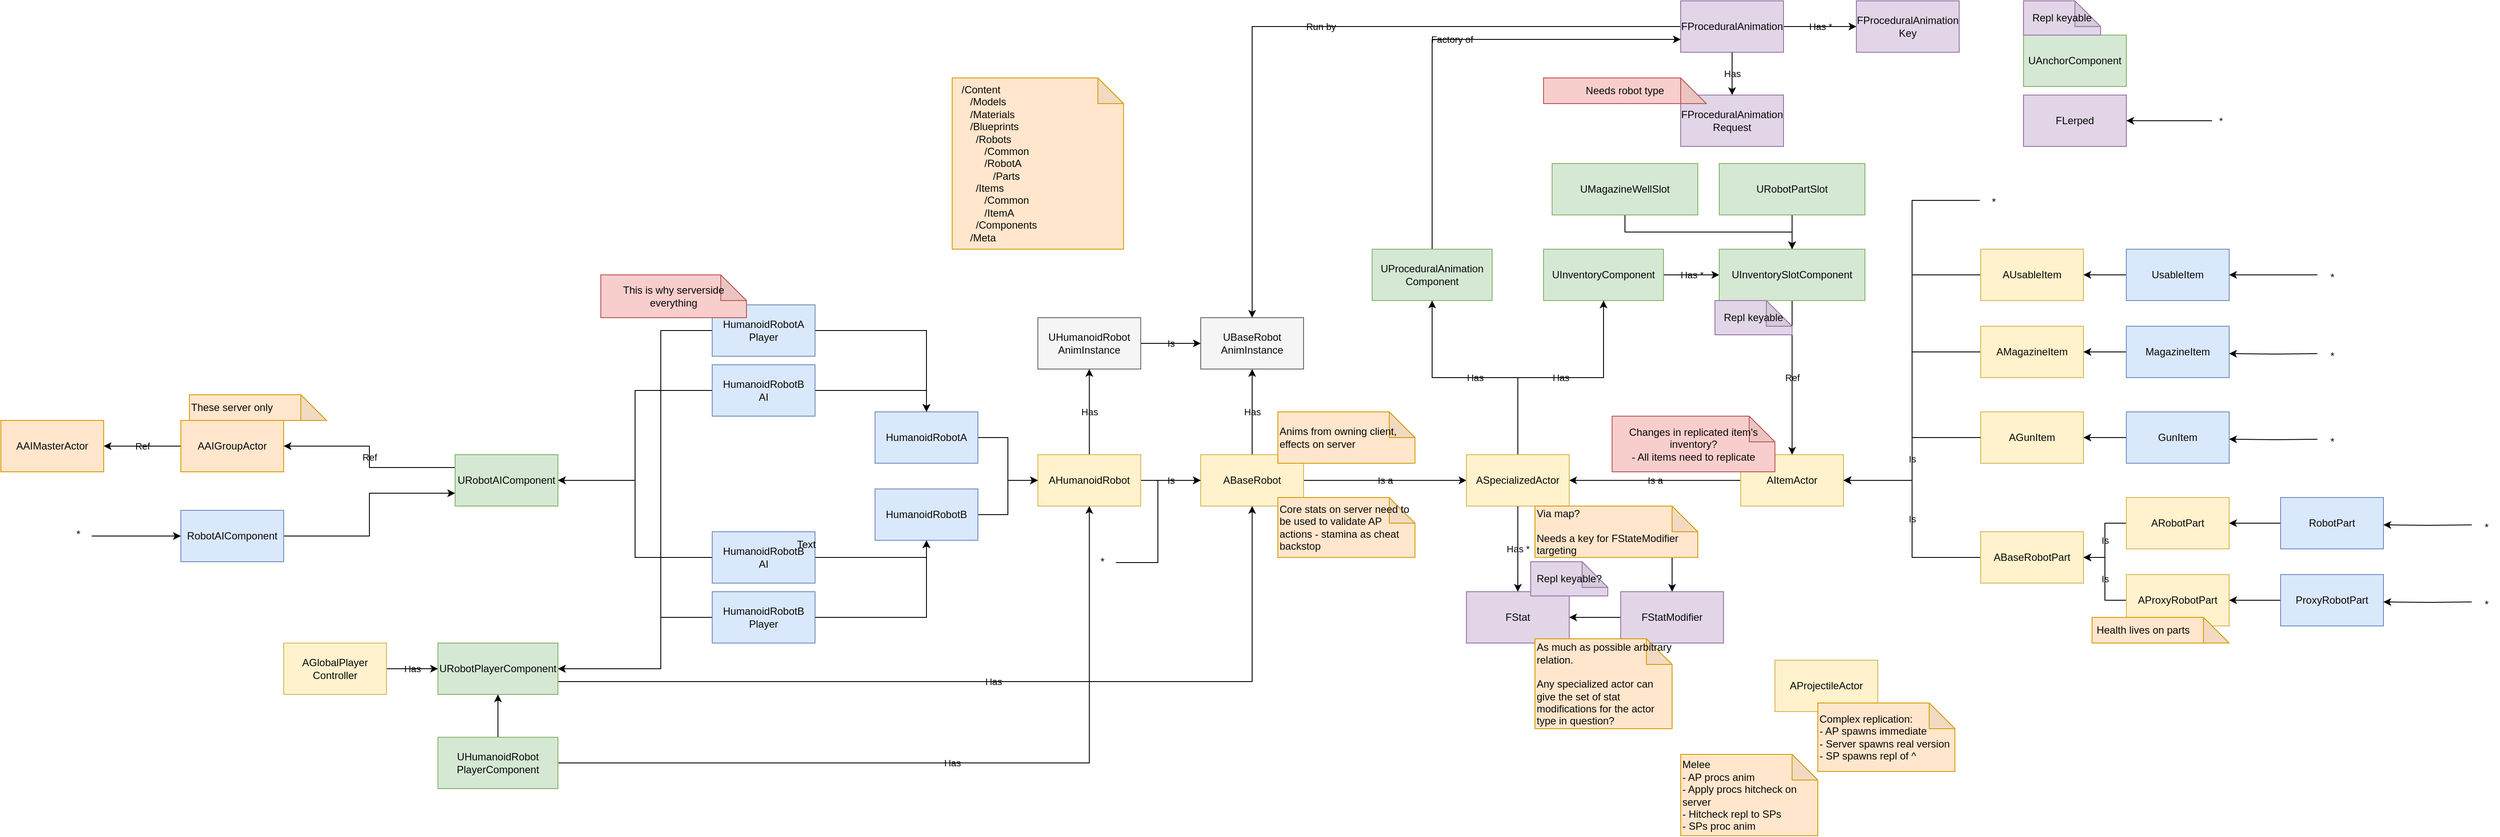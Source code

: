 <mxfile version="22.0.3" type="device">
  <diagram name="Page-1" id="JwzTPjatcyHrmAoiyOdx">
    <mxGraphModel dx="4747" dy="1883" grid="1" gridSize="10" guides="1" tooltips="1" connect="1" arrows="1" fold="1" page="1" pageScale="1" pageWidth="850" pageHeight="1100" math="0" shadow="0">
      <root>
        <mxCell id="0" />
        <mxCell id="1" parent="0" />
        <mxCell id="GCB3gknYHZBL_iumqEGb-74" value="Is a" style="edgeStyle=orthogonalEdgeStyle;rounded=0;orthogonalLoop=1;jettySize=auto;html=1;exitX=0;exitY=0.5;exitDx=0;exitDy=0;fontColor=#080808;labelBackgroundColor=none;" parent="1" source="GCB3gknYHZBL_iumqEGb-2" target="GCB3gknYHZBL_iumqEGb-56" edge="1">
          <mxGeometry relative="1" as="geometry" />
        </mxCell>
        <mxCell id="GCB3gknYHZBL_iumqEGb-2" value="AItemActor" style="rounded=0;whiteSpace=wrap;html=1;fillColor=#fff2cc;strokeColor=#d6b656;fontColor=#080808;labelBackgroundColor=none;" parent="1" vertex="1">
          <mxGeometry x="290" y="160" width="120" height="60" as="geometry" />
        </mxCell>
        <mxCell id="GCB3gknYHZBL_iumqEGb-14" value="Is" style="edgeStyle=orthogonalEdgeStyle;rounded=0;orthogonalLoop=1;jettySize=auto;html=1;exitX=0;exitY=0.5;exitDx=0;exitDy=0;entryX=1;entryY=0.5;entryDx=0;entryDy=0;fontColor=#080808;labelBackgroundColor=none;" parent="1" source="GCB3gknYHZBL_iumqEGb-3" target="GCB3gknYHZBL_iumqEGb-2" edge="1">
          <mxGeometry relative="1" as="geometry" />
        </mxCell>
        <mxCell id="GCB3gknYHZBL_iumqEGb-3" value="ABaseRobotPart" style="rounded=0;whiteSpace=wrap;html=1;fillColor=#fff2cc;strokeColor=#d6b656;fontColor=#080808;labelBackgroundColor=none;" parent="1" vertex="1">
          <mxGeometry x="570" y="250" width="120" height="60" as="geometry" />
        </mxCell>
        <mxCell id="GCB3gknYHZBL_iumqEGb-15" value="Is" style="edgeStyle=orthogonalEdgeStyle;rounded=0;orthogonalLoop=1;jettySize=auto;html=1;exitX=0;exitY=0.5;exitDx=0;exitDy=0;entryX=1;entryY=0.5;entryDx=0;entryDy=0;fontColor=#080808;labelBackgroundColor=none;" parent="1" source="GCB3gknYHZBL_iumqEGb-5" target="GCB3gknYHZBL_iumqEGb-3" edge="1">
          <mxGeometry relative="1" as="geometry" />
        </mxCell>
        <mxCell id="GCB3gknYHZBL_iumqEGb-5" value="ARobotPart" style="rounded=0;whiteSpace=wrap;html=1;fillColor=#fff2cc;strokeColor=#d6b656;fontColor=#080808;labelBackgroundColor=none;" parent="1" vertex="1">
          <mxGeometry x="740" y="210" width="120" height="60" as="geometry" />
        </mxCell>
        <mxCell id="GCB3gknYHZBL_iumqEGb-16" value="Is" style="edgeStyle=orthogonalEdgeStyle;rounded=0;orthogonalLoop=1;jettySize=auto;html=1;exitX=0;exitY=0.5;exitDx=0;exitDy=0;entryX=1;entryY=0.5;entryDx=0;entryDy=0;fontColor=#080808;labelBackgroundColor=none;" parent="1" source="GCB3gknYHZBL_iumqEGb-6" target="GCB3gknYHZBL_iumqEGb-3" edge="1">
          <mxGeometry relative="1" as="geometry" />
        </mxCell>
        <mxCell id="GCB3gknYHZBL_iumqEGb-6" value="AProxyRobotPart" style="rounded=0;whiteSpace=wrap;html=1;fillColor=#fff2cc;strokeColor=#d6b656;fontColor=#080808;labelBackgroundColor=none;" parent="1" vertex="1">
          <mxGeometry x="740" y="300" width="120" height="60" as="geometry" />
        </mxCell>
        <mxCell id="GCB3gknYHZBL_iumqEGb-11" value="Has *" style="edgeStyle=orthogonalEdgeStyle;rounded=0;orthogonalLoop=1;jettySize=auto;html=1;exitX=1;exitY=0.5;exitDx=0;exitDy=0;entryX=0;entryY=0.5;entryDx=0;entryDy=0;fontColor=#080808;labelBackgroundColor=none;" parent="1" source="GCB3gknYHZBL_iumqEGb-7" target="GCB3gknYHZBL_iumqEGb-10" edge="1">
          <mxGeometry relative="1" as="geometry" />
        </mxCell>
        <mxCell id="GCB3gknYHZBL_iumqEGb-7" value="UInventoryComponent" style="rounded=0;whiteSpace=wrap;html=1;fillColor=#d5e8d4;strokeColor=#82b366;fontColor=#080808;labelBackgroundColor=none;" parent="1" vertex="1">
          <mxGeometry x="60" y="-80" width="140" height="60" as="geometry" />
        </mxCell>
        <mxCell id="GCB3gknYHZBL_iumqEGb-13" value="Is" style="edgeStyle=orthogonalEdgeStyle;rounded=0;orthogonalLoop=1;jettySize=auto;html=1;exitX=0;exitY=0.5;exitDx=0;exitDy=0;entryX=1;entryY=0.5;entryDx=0;entryDy=0;fontColor=#080808;labelBackgroundColor=none;" parent="1" source="GCB3gknYHZBL_iumqEGb-8" target="GCB3gknYHZBL_iumqEGb-2" edge="1">
          <mxGeometry relative="1" as="geometry" />
        </mxCell>
        <mxCell id="GCB3gknYHZBL_iumqEGb-8" value="AGunItem" style="rounded=0;whiteSpace=wrap;html=1;fillColor=#fff2cc;strokeColor=#d6b656;fontColor=#080808;labelBackgroundColor=none;" parent="1" vertex="1">
          <mxGeometry x="570" y="110" width="120" height="60" as="geometry" />
        </mxCell>
        <mxCell id="GCB3gknYHZBL_iumqEGb-19" style="edgeStyle=orthogonalEdgeStyle;rounded=0;orthogonalLoop=1;jettySize=auto;html=1;exitX=0;exitY=0.5;exitDx=0;exitDy=0;entryX=1;entryY=0.5;entryDx=0;entryDy=0;fontColor=#080808;labelBackgroundColor=none;" parent="1" source="GCB3gknYHZBL_iumqEGb-9" target="GCB3gknYHZBL_iumqEGb-2" edge="1">
          <mxGeometry relative="1" as="geometry" />
        </mxCell>
        <mxCell id="GCB3gknYHZBL_iumqEGb-9" value="AMagazineItem" style="rounded=0;whiteSpace=wrap;html=1;fillColor=#fff2cc;strokeColor=#d6b656;fontColor=#080808;labelBackgroundColor=none;" parent="1" vertex="1">
          <mxGeometry x="570" y="10" width="120" height="60" as="geometry" />
        </mxCell>
        <mxCell id="GCB3gknYHZBL_iumqEGb-57" value="Ref" style="edgeStyle=orthogonalEdgeStyle;rounded=0;orthogonalLoop=1;jettySize=auto;html=1;entryX=0.5;entryY=0;entryDx=0;entryDy=0;fontColor=#080808;labelBackgroundColor=none;" parent="1" source="GCB3gknYHZBL_iumqEGb-10" target="GCB3gknYHZBL_iumqEGb-2" edge="1">
          <mxGeometry relative="1" as="geometry" />
        </mxCell>
        <mxCell id="GCB3gknYHZBL_iumqEGb-10" value="UInventorySlotComponent" style="rounded=0;whiteSpace=wrap;html=1;fillColor=#d5e8d4;strokeColor=#82b366;fontColor=#080808;labelBackgroundColor=none;" parent="1" vertex="1">
          <mxGeometry x="265" y="-80" width="170" height="60" as="geometry" />
        </mxCell>
        <mxCell id="GCB3gknYHZBL_iumqEGb-38" value="Has" style="edgeStyle=orthogonalEdgeStyle;rounded=0;orthogonalLoop=1;jettySize=auto;html=1;exitX=0.5;exitY=0;exitDx=0;exitDy=0;fontColor=#080808;labelBackgroundColor=none;" parent="1" source="GCB3gknYHZBL_iumqEGb-17" target="GCB3gknYHZBL_iumqEGb-37" edge="1">
          <mxGeometry relative="1" as="geometry" />
        </mxCell>
        <mxCell id="GCB3gknYHZBL_iumqEGb-75" value="Is a" style="edgeStyle=orthogonalEdgeStyle;rounded=0;orthogonalLoop=1;jettySize=auto;html=1;exitX=1;exitY=0.5;exitDx=0;exitDy=0;fontColor=#080808;labelBackgroundColor=none;" parent="1" source="GCB3gknYHZBL_iumqEGb-17" target="GCB3gknYHZBL_iumqEGb-56" edge="1">
          <mxGeometry relative="1" as="geometry" />
        </mxCell>
        <mxCell id="GCB3gknYHZBL_iumqEGb-17" value="ABaseRobot" style="rounded=0;whiteSpace=wrap;html=1;fillColor=#fff2cc;strokeColor=#d6b656;fontColor=#080808;labelBackgroundColor=none;" parent="1" vertex="1">
          <mxGeometry x="-340" y="160" width="120" height="60" as="geometry" />
        </mxCell>
        <mxCell id="GCB3gknYHZBL_iumqEGb-21" style="edgeStyle=orthogonalEdgeStyle;rounded=0;orthogonalLoop=1;jettySize=auto;html=1;exitX=0;exitY=0.5;exitDx=0;exitDy=0;entryX=1;entryY=0.5;entryDx=0;entryDy=0;fontColor=#080808;labelBackgroundColor=none;" parent="1" source="GCB3gknYHZBL_iumqEGb-20" target="GCB3gknYHZBL_iumqEGb-2" edge="1">
          <mxGeometry relative="1" as="geometry" />
        </mxCell>
        <mxCell id="GCB3gknYHZBL_iumqEGb-20" value="AUsableItem" style="rounded=0;whiteSpace=wrap;html=1;fillColor=#fff2cc;strokeColor=#d6b656;fontColor=#080808;labelBackgroundColor=none;" parent="1" vertex="1">
          <mxGeometry x="570" y="-80" width="120" height="60" as="geometry" />
        </mxCell>
        <mxCell id="GCB3gknYHZBL_iumqEGb-22" value="" style="edgeStyle=orthogonalEdgeStyle;rounded=0;orthogonalLoop=1;jettySize=auto;html=1;fontColor=#080808;labelBackgroundColor=none;" parent="1" source="GCB3gknYHZBL_iumqEGb-8" target="GCB3gknYHZBL_iumqEGb-2" edge="1">
          <mxGeometry relative="1" as="geometry">
            <Array as="points">
              <mxPoint x="490" y="140" />
              <mxPoint x="490" y="190" />
            </Array>
          </mxGeometry>
        </mxCell>
        <mxCell id="GCB3gknYHZBL_iumqEGb-24" style="edgeStyle=orthogonalEdgeStyle;rounded=0;orthogonalLoop=1;jettySize=auto;html=1;exitX=0;exitY=0.5;exitDx=0;exitDy=0;fontColor=#080808;labelBackgroundColor=none;" parent="1" source="GCB3gknYHZBL_iumqEGb-23" target="GCB3gknYHZBL_iumqEGb-20" edge="1">
          <mxGeometry relative="1" as="geometry" />
        </mxCell>
        <mxCell id="GCB3gknYHZBL_iumqEGb-23" value="UsableItem" style="rounded=0;whiteSpace=wrap;html=1;fillColor=#dae8fc;strokeColor=#6c8ebf;fontColor=#080808;labelBackgroundColor=none;" parent="1" vertex="1">
          <mxGeometry x="740" y="-80" width="120" height="60" as="geometry" />
        </mxCell>
        <mxCell id="GCB3gknYHZBL_iumqEGb-26" style="edgeStyle=orthogonalEdgeStyle;rounded=0;orthogonalLoop=1;jettySize=auto;html=1;exitX=0;exitY=0.5;exitDx=0;exitDy=0;fontColor=#080808;labelBackgroundColor=none;" parent="1" source="GCB3gknYHZBL_iumqEGb-25" target="GCB3gknYHZBL_iumqEGb-9" edge="1">
          <mxGeometry relative="1" as="geometry" />
        </mxCell>
        <mxCell id="GCB3gknYHZBL_iumqEGb-25" value="MagazineItem" style="rounded=0;whiteSpace=wrap;html=1;fillColor=#dae8fc;strokeColor=#6c8ebf;fontColor=#080808;labelBackgroundColor=none;" parent="1" vertex="1">
          <mxGeometry x="740" y="10" width="120" height="60" as="geometry" />
        </mxCell>
        <mxCell id="GCB3gknYHZBL_iumqEGb-28" style="edgeStyle=orthogonalEdgeStyle;rounded=0;orthogonalLoop=1;jettySize=auto;html=1;exitX=0;exitY=0.5;exitDx=0;exitDy=0;fontColor=#080808;labelBackgroundColor=none;" parent="1" source="GCB3gknYHZBL_iumqEGb-27" target="GCB3gknYHZBL_iumqEGb-8" edge="1">
          <mxGeometry relative="1" as="geometry" />
        </mxCell>
        <mxCell id="GCB3gknYHZBL_iumqEGb-27" value="GunItem" style="rounded=0;whiteSpace=wrap;html=1;fillColor=#dae8fc;strokeColor=#6c8ebf;fontColor=#080808;labelBackgroundColor=none;" parent="1" vertex="1">
          <mxGeometry x="740" y="110" width="120" height="60" as="geometry" />
        </mxCell>
        <mxCell id="GCB3gknYHZBL_iumqEGb-31" style="edgeStyle=orthogonalEdgeStyle;rounded=0;orthogonalLoop=1;jettySize=auto;html=1;exitX=0;exitY=0.5;exitDx=0;exitDy=0;fontColor=#080808;labelBackgroundColor=none;" parent="1" source="GCB3gknYHZBL_iumqEGb-30" target="GCB3gknYHZBL_iumqEGb-5" edge="1">
          <mxGeometry relative="1" as="geometry" />
        </mxCell>
        <mxCell id="GCB3gknYHZBL_iumqEGb-30" value="RobotPart" style="rounded=0;whiteSpace=wrap;html=1;fillColor=#dae8fc;strokeColor=#6c8ebf;fontColor=#080808;labelBackgroundColor=none;" parent="1" vertex="1">
          <mxGeometry x="920" y="210" width="120" height="60" as="geometry" />
        </mxCell>
        <mxCell id="GCB3gknYHZBL_iumqEGb-33" style="edgeStyle=orthogonalEdgeStyle;rounded=0;orthogonalLoop=1;jettySize=auto;html=1;exitX=0;exitY=0.5;exitDx=0;exitDy=0;fontColor=#080808;labelBackgroundColor=none;" parent="1" source="GCB3gknYHZBL_iumqEGb-32" target="GCB3gknYHZBL_iumqEGb-6" edge="1">
          <mxGeometry relative="1" as="geometry" />
        </mxCell>
        <mxCell id="GCB3gknYHZBL_iumqEGb-32" value="ProxyRobotPart" style="rounded=0;whiteSpace=wrap;html=1;fillColor=#dae8fc;strokeColor=#6c8ebf;fontColor=#080808;labelBackgroundColor=none;" parent="1" vertex="1">
          <mxGeometry x="920" y="300" width="120" height="60" as="geometry" />
        </mxCell>
        <mxCell id="GCB3gknYHZBL_iumqEGb-36" value="Is" style="edgeStyle=orthogonalEdgeStyle;rounded=0;orthogonalLoop=1;jettySize=auto;html=1;exitX=1;exitY=0.5;exitDx=0;exitDy=0;fontColor=#080808;labelBackgroundColor=none;" parent="1" source="GCB3gknYHZBL_iumqEGb-35" target="GCB3gknYHZBL_iumqEGb-17" edge="1">
          <mxGeometry relative="1" as="geometry" />
        </mxCell>
        <mxCell id="GCB3gknYHZBL_iumqEGb-40" value="Has" style="edgeStyle=orthogonalEdgeStyle;rounded=0;orthogonalLoop=1;jettySize=auto;html=1;exitX=0.5;exitY=0;exitDx=0;exitDy=0;fontColor=#080808;labelBackgroundColor=none;" parent="1" source="GCB3gknYHZBL_iumqEGb-35" target="GCB3gknYHZBL_iumqEGb-39" edge="1">
          <mxGeometry relative="1" as="geometry" />
        </mxCell>
        <mxCell id="GCB3gknYHZBL_iumqEGb-35" value="AHumanoidRobot" style="rounded=0;whiteSpace=wrap;html=1;fillColor=#fff2cc;strokeColor=#d6b656;fontColor=#080808;labelBackgroundColor=none;" parent="1" vertex="1">
          <mxGeometry x="-530" y="160" width="120" height="60" as="geometry" />
        </mxCell>
        <mxCell id="GCB3gknYHZBL_iumqEGb-37" value="UBaseRobot&lt;br&gt;AnimInstance" style="rounded=0;whiteSpace=wrap;html=1;fillColor=#f5f5f5;fontColor=#080808;strokeColor=#666666;labelBackgroundColor=none;" parent="1" vertex="1">
          <mxGeometry x="-340" width="120" height="60" as="geometry" />
        </mxCell>
        <mxCell id="GCB3gknYHZBL_iumqEGb-41" value="Is" style="edgeStyle=orthogonalEdgeStyle;rounded=0;orthogonalLoop=1;jettySize=auto;html=1;exitX=1;exitY=0.5;exitDx=0;exitDy=0;fontColor=#080808;labelBackgroundColor=none;" parent="1" source="GCB3gknYHZBL_iumqEGb-39" target="GCB3gknYHZBL_iumqEGb-37" edge="1">
          <mxGeometry relative="1" as="geometry" />
        </mxCell>
        <mxCell id="GCB3gknYHZBL_iumqEGb-39" value="UHumanoidRobot&lt;br&gt;AnimInstance" style="rounded=0;whiteSpace=wrap;html=1;fillColor=#f5f5f5;fontColor=#080808;strokeColor=#666666;labelBackgroundColor=none;" parent="1" vertex="1">
          <mxGeometry x="-530" width="120" height="60" as="geometry" />
        </mxCell>
        <mxCell id="GCB3gknYHZBL_iumqEGb-44" value="/Content&lt;br&gt;&lt;div style=&quot;&quot;&gt;&lt;span style=&quot;&quot;&gt;&amp;nbsp; &amp;nbsp;/Models&lt;/span&gt;&lt;/div&gt;&lt;div style=&quot;&quot;&gt;&lt;span style=&quot;&quot;&gt;&amp;nbsp; &amp;nbsp;/Materials&lt;/span&gt;&lt;/div&gt;&lt;div style=&quot;&quot;&gt;&lt;span style=&quot;&quot;&gt;&amp;nbsp; &amp;nbsp;/Blueprints&lt;/span&gt;&lt;/div&gt;&lt;div style=&quot;&quot;&gt;&lt;span style=&quot;&quot;&gt;&amp;nbsp; &amp;nbsp; &amp;nbsp;/Robots&lt;/span&gt;&lt;/div&gt;&lt;div style=&quot;&quot;&gt;&lt;span style=&quot;&quot;&gt;&amp;nbsp; &amp;nbsp; &amp;nbsp; &amp;nbsp; /Common&lt;/span&gt;&lt;/div&gt;&lt;div style=&quot;&quot;&gt;&lt;span style=&quot;&quot;&gt;&lt;span style=&quot;white-space: pre;&quot;&gt;&#x9;&lt;/span&gt;/RobotA&lt;br&gt;&lt;/span&gt;&lt;/div&gt;&lt;div style=&quot;&quot;&gt;&lt;span style=&quot;&quot;&gt;&lt;span style=&quot;white-space: pre;&quot;&gt;&#x9;&lt;/span&gt;&amp;nbsp; &amp;nbsp;/Parts&lt;br&gt;&lt;/span&gt;&lt;/div&gt;&lt;div style=&quot;&quot;&gt;&lt;span style=&quot;&quot;&gt;&amp;nbsp; &amp;nbsp; &amp;nbsp;/Items&lt;/span&gt;&lt;br&gt;&lt;/div&gt;&lt;div style=&quot;&quot;&gt;&lt;span style=&quot;&quot;&gt;&amp;nbsp; &amp;nbsp; &amp;nbsp; &amp;nbsp; /Common&lt;/span&gt;&lt;/div&gt;&lt;div style=&quot;&quot;&gt;&lt;span style=&quot;&quot;&gt;&amp;nbsp; &amp;nbsp; &amp;nbsp; &amp;nbsp; /ItemA&lt;/span&gt;&lt;/div&gt;&lt;div style=&quot;&quot;&gt;&lt;span style=&quot;&quot;&gt;&amp;nbsp; &amp;nbsp; &amp;nbsp;/Components&lt;/span&gt;&lt;/div&gt;&lt;div style=&quot;&quot;&gt;&lt;span style=&quot;&quot;&gt;&amp;nbsp; &amp;nbsp;/Meta&lt;/span&gt;&lt;br&gt;&lt;/div&gt;" style="shape=note;whiteSpace=wrap;html=1;backgroundOutline=1;darkOpacity=0.05;align=left;spacingTop=0;spacingLeft=9;fillColor=#ffe6cc;strokeColor=#d79b00;fontColor=#080808;labelBackgroundColor=none;" parent="1" vertex="1">
          <mxGeometry x="-630" y="-280" width="200" height="200" as="geometry" />
        </mxCell>
        <mxCell id="GCB3gknYHZBL_iumqEGb-121" value="Has" style="edgeStyle=orthogonalEdgeStyle;rounded=0;orthogonalLoop=1;jettySize=auto;html=1;exitX=1;exitY=0.5;exitDx=0;exitDy=0;fontColor=#080808;labelBackgroundColor=none;" parent="1" source="GCB3gknYHZBL_iumqEGb-45" target="GCB3gknYHZBL_iumqEGb-48" edge="1">
          <mxGeometry relative="1" as="geometry" />
        </mxCell>
        <mxCell id="GCB3gknYHZBL_iumqEGb-45" value="AGlobalPlayer&lt;br&gt;Controller" style="rounded=0;whiteSpace=wrap;html=1;fillColor=#fff2cc;strokeColor=#d6b656;fontColor=#080808;labelBackgroundColor=none;" parent="1" vertex="1">
          <mxGeometry x="-1410" y="380" width="120" height="60" as="geometry" />
        </mxCell>
        <mxCell id="GCB3gknYHZBL_iumqEGb-171" value="Has" style="edgeStyle=orthogonalEdgeStyle;rounded=0;orthogonalLoop=1;jettySize=auto;html=1;exitX=1;exitY=0.75;exitDx=0;exitDy=0;fontColor=#080808;labelBackgroundColor=none;" parent="1" source="GCB3gknYHZBL_iumqEGb-48" target="GCB3gknYHZBL_iumqEGb-17" edge="1">
          <mxGeometry relative="1" as="geometry" />
        </mxCell>
        <mxCell id="GCB3gknYHZBL_iumqEGb-48" value="URobotPlayerComponent" style="rounded=0;whiteSpace=wrap;html=1;fillColor=#d5e8d4;strokeColor=#82b366;fontColor=#080808;labelBackgroundColor=none;" parent="1" vertex="1">
          <mxGeometry x="-1230" y="380" width="140" height="60" as="geometry" />
        </mxCell>
        <mxCell id="GCB3gknYHZBL_iumqEGb-51" value="Anims from owning client, effects on server" style="shape=note;whiteSpace=wrap;html=1;backgroundOutline=1;darkOpacity=0.05;align=left;fillColor=#ffe6cc;strokeColor=#d79b00;fontColor=#080808;labelBackgroundColor=none;" parent="1" vertex="1">
          <mxGeometry x="-250" y="110" width="160" height="60" as="geometry" />
        </mxCell>
        <mxCell id="GCB3gknYHZBL_iumqEGb-93" value="Factory of" style="edgeStyle=orthogonalEdgeStyle;rounded=0;orthogonalLoop=1;jettySize=auto;html=1;exitX=0.5;exitY=0;exitDx=0;exitDy=0;entryX=0;entryY=0.75;entryDx=0;entryDy=0;fontColor=#080808;labelBackgroundColor=none;" parent="1" source="GCB3gknYHZBL_iumqEGb-52" target="GCB3gknYHZBL_iumqEGb-62" edge="1">
          <mxGeometry relative="1" as="geometry" />
        </mxCell>
        <mxCell id="GCB3gknYHZBL_iumqEGb-52" value="UProceduralAnimation&lt;br&gt;Component" style="rounded=0;whiteSpace=wrap;html=1;fillColor=#d5e8d4;strokeColor=#82b366;fontColor=#080808;labelBackgroundColor=none;" parent="1" vertex="1">
          <mxGeometry x="-140" y="-80" width="140" height="60" as="geometry" />
        </mxCell>
        <mxCell id="GCB3gknYHZBL_iumqEGb-55" value="Changes in replicated item&#39;s inventory?&lt;br&gt;- All items need to replicate" style="shape=note;whiteSpace=wrap;html=1;backgroundOutline=1;darkOpacity=0.05;fillColor=#f8cecc;strokeColor=#b85450;fontColor=#080808;labelBackgroundColor=none;" parent="1" vertex="1">
          <mxGeometry x="140" y="115" width="190" height="65" as="geometry" />
        </mxCell>
        <mxCell id="GCB3gknYHZBL_iumqEGb-70" value="Has" style="edgeStyle=orthogonalEdgeStyle;rounded=0;orthogonalLoop=1;jettySize=auto;html=1;exitX=0.5;exitY=0;exitDx=0;exitDy=0;fontColor=#080808;labelBackgroundColor=none;" parent="1" source="GCB3gknYHZBL_iumqEGb-56" target="GCB3gknYHZBL_iumqEGb-7" edge="1">
          <mxGeometry relative="1" as="geometry" />
        </mxCell>
        <mxCell id="GCB3gknYHZBL_iumqEGb-71" value="Has" style="edgeStyle=orthogonalEdgeStyle;rounded=0;orthogonalLoop=1;jettySize=auto;html=1;exitX=0.5;exitY=0;exitDx=0;exitDy=0;fontColor=#080808;labelBackgroundColor=none;" parent="1" source="GCB3gknYHZBL_iumqEGb-56" target="GCB3gknYHZBL_iumqEGb-52" edge="1">
          <mxGeometry relative="1" as="geometry" />
        </mxCell>
        <mxCell id="GCB3gknYHZBL_iumqEGb-102" value="Has *" style="edgeStyle=orthogonalEdgeStyle;rounded=0;orthogonalLoop=1;jettySize=auto;html=1;exitX=0.5;exitY=1;exitDx=0;exitDy=0;fontColor=#080808;labelBackgroundColor=none;" parent="1" source="GCB3gknYHZBL_iumqEGb-56" target="GCB3gknYHZBL_iumqEGb-101" edge="1">
          <mxGeometry relative="1" as="geometry">
            <Array as="points">
              <mxPoint x="30" y="270" />
              <mxPoint x="30" y="270" />
            </Array>
          </mxGeometry>
        </mxCell>
        <mxCell id="GCB3gknYHZBL_iumqEGb-162" value="Has *" style="edgeStyle=orthogonalEdgeStyle;rounded=0;orthogonalLoop=1;jettySize=auto;html=1;exitX=0.75;exitY=1;exitDx=0;exitDy=0;entryX=0.5;entryY=0;entryDx=0;entryDy=0;fontColor=#080808;labelBackgroundColor=none;" parent="1" source="GCB3gknYHZBL_iumqEGb-56" target="GCB3gknYHZBL_iumqEGb-117" edge="1">
          <mxGeometry relative="1" as="geometry" />
        </mxCell>
        <mxCell id="GCB3gknYHZBL_iumqEGb-56" value="ASpecializedActor" style="rounded=0;whiteSpace=wrap;html=1;fillColor=#fff2cc;strokeColor=#d6b656;fontColor=#080808;labelBackgroundColor=none;" parent="1" vertex="1">
          <mxGeometry x="-30" y="160" width="120" height="60" as="geometry" />
        </mxCell>
        <mxCell id="GCB3gknYHZBL_iumqEGb-65" value="Run by" style="edgeStyle=orthogonalEdgeStyle;rounded=0;orthogonalLoop=1;jettySize=auto;html=1;exitX=0;exitY=0.5;exitDx=0;exitDy=0;fontColor=#080808;labelBackgroundColor=none;" parent="1" source="GCB3gknYHZBL_iumqEGb-62" target="GCB3gknYHZBL_iumqEGb-37" edge="1">
          <mxGeometry relative="1" as="geometry" />
        </mxCell>
        <mxCell id="GCB3gknYHZBL_iumqEGb-66" value="Has" style="edgeStyle=orthogonalEdgeStyle;rounded=0;orthogonalLoop=1;jettySize=auto;html=1;exitX=0.5;exitY=1;exitDx=0;exitDy=0;fontColor=#080808;labelBackgroundColor=none;" parent="1" source="GCB3gknYHZBL_iumqEGb-62" target="GCB3gknYHZBL_iumqEGb-63" edge="1">
          <mxGeometry relative="1" as="geometry" />
        </mxCell>
        <mxCell id="GCB3gknYHZBL_iumqEGb-68" value="Has *" style="edgeStyle=orthogonalEdgeStyle;rounded=0;orthogonalLoop=1;jettySize=auto;html=1;exitX=1;exitY=0.5;exitDx=0;exitDy=0;fontColor=#080808;labelBackgroundColor=none;" parent="1" source="GCB3gknYHZBL_iumqEGb-62" target="GCB3gknYHZBL_iumqEGb-64" edge="1">
          <mxGeometry relative="1" as="geometry" />
        </mxCell>
        <mxCell id="GCB3gknYHZBL_iumqEGb-62" value="FProceduralAnimation" style="rounded=0;whiteSpace=wrap;html=1;fillColor=#e1d5e7;strokeColor=#9673a6;fontColor=#080808;labelBackgroundColor=none;" parent="1" vertex="1">
          <mxGeometry x="220" y="-370" width="120" height="60" as="geometry" />
        </mxCell>
        <mxCell id="GCB3gknYHZBL_iumqEGb-63" value="FProceduralAnimation&lt;br&gt;Request" style="rounded=0;whiteSpace=wrap;html=1;fillColor=#e1d5e7;strokeColor=#9673a6;fontColor=#080808;labelBackgroundColor=none;" parent="1" vertex="1">
          <mxGeometry x="220" y="-260" width="120" height="60" as="geometry" />
        </mxCell>
        <mxCell id="GCB3gknYHZBL_iumqEGb-64" value="FProceduralAnimation&lt;br&gt;Key" style="rounded=0;whiteSpace=wrap;html=1;fillColor=#e1d5e7;strokeColor=#9673a6;fontColor=#080808;labelBackgroundColor=none;" parent="1" vertex="1">
          <mxGeometry x="425" y="-370" width="120" height="60" as="geometry" />
        </mxCell>
        <mxCell id="GCB3gknYHZBL_iumqEGb-88" style="edgeStyle=orthogonalEdgeStyle;rounded=0;orthogonalLoop=1;jettySize=auto;html=1;exitX=1;exitY=0.5;exitDx=0;exitDy=0;entryX=0;entryY=0.5;entryDx=0;entryDy=0;fontColor=#080808;labelBackgroundColor=none;" parent="1" source="GCB3gknYHZBL_iumqEGb-80" target="GCB3gknYHZBL_iumqEGb-35" edge="1">
          <mxGeometry relative="1" as="geometry" />
        </mxCell>
        <mxCell id="GCB3gknYHZBL_iumqEGb-80" value="HumanoidRobotA" style="rounded=0;whiteSpace=wrap;html=1;fillColor=#dae8fc;strokeColor=#6c8ebf;fontColor=#080808;labelBackgroundColor=none;" parent="1" vertex="1">
          <mxGeometry x="-720" y="110" width="120" height="60" as="geometry" />
        </mxCell>
        <mxCell id="GCB3gknYHZBL_iumqEGb-90" style="edgeStyle=orthogonalEdgeStyle;rounded=0;orthogonalLoop=1;jettySize=auto;html=1;exitX=1;exitY=0.5;exitDx=0;exitDy=0;fontColor=#080808;labelBackgroundColor=none;" parent="1" source="GCB3gknYHZBL_iumqEGb-82" target="GCB3gknYHZBL_iumqEGb-80" edge="1">
          <mxGeometry relative="1" as="geometry" />
        </mxCell>
        <mxCell id="GCB3gknYHZBL_iumqEGb-159" style="edgeStyle=orthogonalEdgeStyle;rounded=0;orthogonalLoop=1;jettySize=auto;html=1;exitX=0;exitY=0.5;exitDx=0;exitDy=0;entryX=1;entryY=0.5;entryDx=0;entryDy=0;fontColor=#080808;labelBackgroundColor=none;" parent="1" source="GCB3gknYHZBL_iumqEGb-82" target="GCB3gknYHZBL_iumqEGb-48" edge="1">
          <mxGeometry relative="1" as="geometry">
            <Array as="points">
              <mxPoint x="-970" y="15" />
              <mxPoint x="-970" y="410" />
            </Array>
          </mxGeometry>
        </mxCell>
        <mxCell id="GCB3gknYHZBL_iumqEGb-82" value="HumanoidRobotA&lt;br&gt;Player" style="rounded=0;whiteSpace=wrap;html=1;fillColor=#dae8fc;strokeColor=#6c8ebf;fontColor=#080808;labelBackgroundColor=none;" parent="1" vertex="1">
          <mxGeometry x="-910" y="-15" width="120" height="60" as="geometry" />
        </mxCell>
        <mxCell id="GCB3gknYHZBL_iumqEGb-89" style="edgeStyle=orthogonalEdgeStyle;rounded=0;orthogonalLoop=1;jettySize=auto;html=1;exitX=1;exitY=0.5;exitDx=0;exitDy=0;fontColor=#080808;labelBackgroundColor=none;" parent="1" source="GCB3gknYHZBL_iumqEGb-85" target="GCB3gknYHZBL_iumqEGb-35" edge="1">
          <mxGeometry relative="1" as="geometry" />
        </mxCell>
        <mxCell id="GCB3gknYHZBL_iumqEGb-85" value="HumanoidRobotB" style="rounded=0;whiteSpace=wrap;html=1;fillColor=#dae8fc;strokeColor=#6c8ebf;fontColor=#080808;labelBackgroundColor=none;" parent="1" vertex="1">
          <mxGeometry x="-720" y="200" width="120" height="60" as="geometry" />
        </mxCell>
        <mxCell id="GCB3gknYHZBL_iumqEGb-91" style="edgeStyle=orthogonalEdgeStyle;rounded=0;orthogonalLoop=1;jettySize=auto;html=1;exitX=1;exitY=0.5;exitDx=0;exitDy=0;entryX=0.5;entryY=1;entryDx=0;entryDy=0;fontColor=#080808;labelBackgroundColor=none;" parent="1" source="GCB3gknYHZBL_iumqEGb-86" target="GCB3gknYHZBL_iumqEGb-85" edge="1">
          <mxGeometry relative="1" as="geometry" />
        </mxCell>
        <mxCell id="GCB3gknYHZBL_iumqEGb-160" style="edgeStyle=orthogonalEdgeStyle;rounded=0;orthogonalLoop=1;jettySize=auto;html=1;exitX=0;exitY=0.5;exitDx=0;exitDy=0;entryX=1;entryY=0.5;entryDx=0;entryDy=0;fontColor=#080808;labelBackgroundColor=none;" parent="1" source="GCB3gknYHZBL_iumqEGb-86" target="GCB3gknYHZBL_iumqEGb-48" edge="1">
          <mxGeometry relative="1" as="geometry">
            <mxPoint x="-1050" y="340" as="targetPoint" />
            <Array as="points">
              <mxPoint x="-970" y="350" />
              <mxPoint x="-970" y="410" />
            </Array>
          </mxGeometry>
        </mxCell>
        <mxCell id="GCB3gknYHZBL_iumqEGb-86" value="HumanoidRobotB&lt;br&gt;Player" style="rounded=0;whiteSpace=wrap;html=1;fillColor=#dae8fc;strokeColor=#6c8ebf;fontColor=#080808;labelBackgroundColor=none;" parent="1" vertex="1">
          <mxGeometry x="-910" y="320" width="120" height="60" as="geometry" />
        </mxCell>
        <mxCell id="GCB3gknYHZBL_iumqEGb-96" value="&amp;nbsp;Health lives on parts" style="shape=note;whiteSpace=wrap;html=1;backgroundOutline=1;darkOpacity=0.05;align=left;fillColor=#ffe6cc;strokeColor=#d79b00;fontColor=#080808;labelBackgroundColor=none;" parent="1" vertex="1">
          <mxGeometry x="700" y="350" width="160" height="30" as="geometry" />
        </mxCell>
        <mxCell id="GCB3gknYHZBL_iumqEGb-98" style="edgeStyle=orthogonalEdgeStyle;rounded=0;orthogonalLoop=1;jettySize=auto;html=1;exitX=1;exitY=0.5;exitDx=0;exitDy=0;startArrow=classic;startFill=1;endArrow=none;endFill=0;fontColor=#080808;labelBackgroundColor=none;" parent="1" source="GCB3gknYHZBL_iumqEGb-97" edge="1">
          <mxGeometry relative="1" as="geometry">
            <mxPoint x="840" y="-230" as="targetPoint" />
          </mxGeometry>
        </mxCell>
        <mxCell id="GCB3gknYHZBL_iumqEGb-99" value="*" style="edgeLabel;html=1;align=center;verticalAlign=middle;resizable=0;points=[];fontColor=#080808;labelBackgroundColor=none;" parent="GCB3gknYHZBL_iumqEGb-98" vertex="1" connectable="0">
          <mxGeometry x="0.861" y="2" relative="1" as="geometry">
            <mxPoint x="17" y="2" as="offset" />
          </mxGeometry>
        </mxCell>
        <mxCell id="GCB3gknYHZBL_iumqEGb-97" value="FLerped" style="rounded=0;whiteSpace=wrap;html=1;fillColor=#e1d5e7;strokeColor=#9673a6;fontColor=#080808;labelBackgroundColor=none;" parent="1" vertex="1">
          <mxGeometry x="620" y="-260" width="120" height="60" as="geometry" />
        </mxCell>
        <mxCell id="GCB3gknYHZBL_iumqEGb-101" value="FStat" style="rounded=0;whiteSpace=wrap;html=1;fillColor=#e1d5e7;strokeColor=#9673a6;fontColor=#080808;labelBackgroundColor=none;" parent="1" vertex="1">
          <mxGeometry x="-30" y="320" width="120" height="60" as="geometry" />
        </mxCell>
        <mxCell id="GCB3gknYHZBL_iumqEGb-106" style="edgeStyle=orthogonalEdgeStyle;rounded=0;orthogonalLoop=1;jettySize=auto;html=1;exitX=1;exitY=0.5;exitDx=0;exitDy=0;entryX=0.5;entryY=1;entryDx=0;entryDy=0;fontColor=#080808;labelBackgroundColor=none;" parent="1" source="GCB3gknYHZBL_iumqEGb-103" target="GCB3gknYHZBL_iumqEGb-85" edge="1">
          <mxGeometry relative="1" as="geometry" />
        </mxCell>
        <mxCell id="GCB3gknYHZBL_iumqEGb-158" style="edgeStyle=orthogonalEdgeStyle;rounded=0;orthogonalLoop=1;jettySize=auto;html=1;exitX=0;exitY=0.5;exitDx=0;exitDy=0;entryX=1;entryY=0.5;entryDx=0;entryDy=0;fontColor=#080808;labelBackgroundColor=none;" parent="1" source="GCB3gknYHZBL_iumqEGb-103" target="GCB3gknYHZBL_iumqEGb-109" edge="1">
          <mxGeometry relative="1" as="geometry" />
        </mxCell>
        <mxCell id="GCB3gknYHZBL_iumqEGb-103" value="HumanoidRobotB&lt;br&gt;AI" style="rounded=0;whiteSpace=wrap;html=1;fillColor=#dae8fc;strokeColor=#6c8ebf;fontColor=#080808;labelBackgroundColor=none;" parent="1" vertex="1">
          <mxGeometry x="-910" y="250" width="120" height="60" as="geometry" />
        </mxCell>
        <mxCell id="GCB3gknYHZBL_iumqEGb-105" style="edgeStyle=orthogonalEdgeStyle;rounded=0;orthogonalLoop=1;jettySize=auto;html=1;exitX=1;exitY=0.5;exitDx=0;exitDy=0;entryX=0.5;entryY=0;entryDx=0;entryDy=0;fontColor=#080808;labelBackgroundColor=none;" parent="1" source="GCB3gknYHZBL_iumqEGb-104" target="GCB3gknYHZBL_iumqEGb-80" edge="1">
          <mxGeometry relative="1" as="geometry" />
        </mxCell>
        <mxCell id="GCB3gknYHZBL_iumqEGb-156" style="edgeStyle=orthogonalEdgeStyle;rounded=0;orthogonalLoop=1;jettySize=auto;html=1;exitX=0;exitY=0.5;exitDx=0;exitDy=0;entryX=1;entryY=0.5;entryDx=0;entryDy=0;fontColor=#080808;labelBackgroundColor=none;" parent="1" source="GCB3gknYHZBL_iumqEGb-104" target="GCB3gknYHZBL_iumqEGb-109" edge="1">
          <mxGeometry relative="1" as="geometry" />
        </mxCell>
        <mxCell id="GCB3gknYHZBL_iumqEGb-104" value="HumanoidRobotB&lt;br&gt;AI" style="rounded=0;whiteSpace=wrap;html=1;fillColor=#dae8fc;strokeColor=#6c8ebf;fontColor=#080808;labelBackgroundColor=none;" parent="1" vertex="1">
          <mxGeometry x="-910" y="55" width="120" height="60" as="geometry" />
        </mxCell>
        <mxCell id="GCB3gknYHZBL_iumqEGb-111" value="Ref" style="edgeStyle=orthogonalEdgeStyle;rounded=0;orthogonalLoop=1;jettySize=auto;html=1;exitX=0;exitY=0.5;exitDx=0;exitDy=0;fontColor=#080808;labelBackgroundColor=none;" parent="1" source="GCB3gknYHZBL_iumqEGb-107" target="GCB3gknYHZBL_iumqEGb-108" edge="1">
          <mxGeometry relative="1" as="geometry" />
        </mxCell>
        <mxCell id="GCB3gknYHZBL_iumqEGb-107" value="AAIGroupActor" style="rounded=0;whiteSpace=wrap;html=1;fillColor=#ffe6cc;strokeColor=#d79b00;fontColor=#080808;labelBackgroundColor=none;" parent="1" vertex="1">
          <mxGeometry x="-1530" y="120" width="120" height="60" as="geometry" />
        </mxCell>
        <mxCell id="GCB3gknYHZBL_iumqEGb-108" value="AAIMasterActor" style="rounded=0;whiteSpace=wrap;html=1;fillColor=#ffe6cc;strokeColor=#d79b00;fontColor=#080808;labelBackgroundColor=none;" parent="1" vertex="1">
          <mxGeometry x="-1740" y="120" width="120" height="60" as="geometry" />
        </mxCell>
        <mxCell id="GCB3gknYHZBL_iumqEGb-110" value="Ref" style="edgeStyle=orthogonalEdgeStyle;rounded=0;orthogonalLoop=1;jettySize=auto;html=1;exitX=0;exitY=0.25;exitDx=0;exitDy=0;fontColor=#080808;labelBackgroundColor=none;" parent="1" source="GCB3gknYHZBL_iumqEGb-109" target="GCB3gknYHZBL_iumqEGb-107" edge="1">
          <mxGeometry relative="1" as="geometry" />
        </mxCell>
        <mxCell id="GCB3gknYHZBL_iumqEGb-109" value="URobotAIComponent" style="rounded=0;whiteSpace=wrap;html=1;fillColor=#d5e8d4;strokeColor=#82b366;fontColor=#080808;labelBackgroundColor=none;" parent="1" vertex="1">
          <mxGeometry x="-1210" y="160" width="120" height="60" as="geometry" />
        </mxCell>
        <mxCell id="GCB3gknYHZBL_iumqEGb-114" value="These server only" style="shape=note;whiteSpace=wrap;html=1;backgroundOutline=1;darkOpacity=0.05;align=left;fillColor=#ffe6cc;strokeColor=#d79b00;fontColor=#080808;labelBackgroundColor=none;" parent="1" vertex="1">
          <mxGeometry x="-1520" y="90" width="160" height="30" as="geometry" />
        </mxCell>
        <mxCell id="GCB3gknYHZBL_iumqEGb-116" value="This is why serverside everything" style="shape=note;whiteSpace=wrap;html=1;backgroundOutline=1;darkOpacity=0.05;fillColor=#f8cecc;strokeColor=#b85450;fontColor=#080808;labelBackgroundColor=none;" parent="1" vertex="1">
          <mxGeometry x="-1040" y="-50" width="170" height="50" as="geometry" />
        </mxCell>
        <mxCell id="GCB3gknYHZBL_iumqEGb-118" style="edgeStyle=orthogonalEdgeStyle;rounded=0;orthogonalLoop=1;jettySize=auto;html=1;exitX=0;exitY=0.5;exitDx=0;exitDy=0;fontColor=#080808;labelBackgroundColor=none;" parent="1" source="GCB3gknYHZBL_iumqEGb-117" target="GCB3gknYHZBL_iumqEGb-101" edge="1">
          <mxGeometry relative="1" as="geometry" />
        </mxCell>
        <mxCell id="GCB3gknYHZBL_iumqEGb-117" value="FStatModifier" style="rounded=0;whiteSpace=wrap;html=1;fillColor=#e1d5e7;strokeColor=#9673a6;fontColor=#080808;labelBackgroundColor=none;" parent="1" vertex="1">
          <mxGeometry x="150" y="320" width="120" height="60" as="geometry" />
        </mxCell>
        <mxCell id="GCB3gknYHZBL_iumqEGb-120" value="As much as possible arbitrary relation.&lt;br&gt;&lt;br&gt;Any specialized actor can give the set of stat modifications for the actor type in question?" style="shape=note;whiteSpace=wrap;html=1;backgroundOutline=1;darkOpacity=0.05;align=left;fillColor=#ffe6cc;strokeColor=#d79b00;fontColor=#080808;labelBackgroundColor=none;" parent="1" vertex="1">
          <mxGeometry x="50" y="375" width="160" height="105" as="geometry" />
        </mxCell>
        <mxCell id="GCB3gknYHZBL_iumqEGb-129" style="edgeStyle=orthogonalEdgeStyle;rounded=0;orthogonalLoop=1;jettySize=auto;html=1;exitX=0.5;exitY=1;exitDx=0;exitDy=0;fontColor=#080808;labelBackgroundColor=none;" parent="1" source="GCB3gknYHZBL_iumqEGb-125" target="GCB3gknYHZBL_iumqEGb-10" edge="1">
          <mxGeometry relative="1" as="geometry" />
        </mxCell>
        <mxCell id="GCB3gknYHZBL_iumqEGb-125" value="URobotPartSlot" style="rounded=0;whiteSpace=wrap;html=1;fillColor=#d5e8d4;strokeColor=#82b366;fontColor=#080808;labelBackgroundColor=none;" parent="1" vertex="1">
          <mxGeometry x="265" y="-180" width="170" height="60" as="geometry" />
        </mxCell>
        <mxCell id="GCB3gknYHZBL_iumqEGb-128" style="edgeStyle=orthogonalEdgeStyle;rounded=0;orthogonalLoop=1;jettySize=auto;html=1;exitX=0.5;exitY=1;exitDx=0;exitDy=0;fontColor=#080808;labelBackgroundColor=none;" parent="1" source="GCB3gknYHZBL_iumqEGb-126" target="GCB3gknYHZBL_iumqEGb-10" edge="1">
          <mxGeometry relative="1" as="geometry" />
        </mxCell>
        <mxCell id="GCB3gknYHZBL_iumqEGb-126" value="UMagazineWellSlot" style="rounded=0;whiteSpace=wrap;html=1;fillColor=#d5e8d4;strokeColor=#82b366;fontColor=#080808;labelBackgroundColor=none;" parent="1" vertex="1">
          <mxGeometry x="70" y="-180" width="170" height="60" as="geometry" />
        </mxCell>
        <mxCell id="GCB3gknYHZBL_iumqEGb-130" value="*" style="text;html=1;align=center;verticalAlign=middle;resizable=0;points=[];autosize=1;strokeColor=none;fillColor=none;fontColor=#080808;labelBackgroundColor=none;" parent="1" vertex="1">
          <mxGeometry x="965" y="-62" width="30" height="30" as="geometry" />
        </mxCell>
        <mxCell id="GCB3gknYHZBL_iumqEGb-131" style="edgeStyle=orthogonalEdgeStyle;rounded=0;orthogonalLoop=1;jettySize=auto;html=1;exitX=1;exitY=0.5;exitDx=0;exitDy=0;entryX=-0.067;entryY=0.4;entryDx=0;entryDy=0;entryPerimeter=0;startArrow=classic;startFill=1;endArrow=none;endFill=0;fontColor=#080808;labelBackgroundColor=none;" parent="1" source="GCB3gknYHZBL_iumqEGb-23" target="GCB3gknYHZBL_iumqEGb-130" edge="1">
          <mxGeometry relative="1" as="geometry" />
        </mxCell>
        <mxCell id="GCB3gknYHZBL_iumqEGb-132" value="*" style="text;html=1;align=center;verticalAlign=middle;resizable=0;points=[];autosize=1;strokeColor=none;fillColor=none;fontColor=#080808;labelBackgroundColor=none;" parent="1" vertex="1">
          <mxGeometry x="965" y="30" width="30" height="30" as="geometry" />
        </mxCell>
        <mxCell id="GCB3gknYHZBL_iumqEGb-133" style="edgeStyle=orthogonalEdgeStyle;rounded=0;orthogonalLoop=1;jettySize=auto;html=1;exitX=1;exitY=0.5;exitDx=0;exitDy=0;entryX=-0.067;entryY=0.4;entryDx=0;entryDy=0;entryPerimeter=0;startArrow=classic;startFill=1;endArrow=none;endFill=0;fontColor=#080808;labelBackgroundColor=none;" parent="1" target="GCB3gknYHZBL_iumqEGb-132" edge="1">
          <mxGeometry relative="1" as="geometry">
            <mxPoint x="860" y="42" as="sourcePoint" />
          </mxGeometry>
        </mxCell>
        <mxCell id="GCB3gknYHZBL_iumqEGb-134" value="*" style="text;html=1;align=center;verticalAlign=middle;resizable=0;points=[];autosize=1;strokeColor=none;fillColor=none;fontColor=#080808;labelBackgroundColor=none;" parent="1" vertex="1">
          <mxGeometry x="965" y="130" width="30" height="30" as="geometry" />
        </mxCell>
        <mxCell id="GCB3gknYHZBL_iumqEGb-135" style="edgeStyle=orthogonalEdgeStyle;rounded=0;orthogonalLoop=1;jettySize=auto;html=1;exitX=1;exitY=0.5;exitDx=0;exitDy=0;entryX=-0.067;entryY=0.4;entryDx=0;entryDy=0;entryPerimeter=0;startArrow=classic;startFill=1;endArrow=none;endFill=0;fontColor=#080808;labelBackgroundColor=none;" parent="1" target="GCB3gknYHZBL_iumqEGb-134" edge="1">
          <mxGeometry relative="1" as="geometry">
            <mxPoint x="860" y="142" as="sourcePoint" />
          </mxGeometry>
        </mxCell>
        <mxCell id="GCB3gknYHZBL_iumqEGb-136" value="*" style="text;html=1;align=center;verticalAlign=middle;resizable=0;points=[];autosize=1;strokeColor=none;fillColor=none;fontColor=#080808;labelBackgroundColor=none;" parent="1" vertex="1">
          <mxGeometry x="1145" y="230" width="30" height="30" as="geometry" />
        </mxCell>
        <mxCell id="GCB3gknYHZBL_iumqEGb-137" style="edgeStyle=orthogonalEdgeStyle;rounded=0;orthogonalLoop=1;jettySize=auto;html=1;exitX=1;exitY=0.5;exitDx=0;exitDy=0;entryX=-0.067;entryY=0.4;entryDx=0;entryDy=0;entryPerimeter=0;startArrow=classic;startFill=1;endArrow=none;endFill=0;fontColor=#080808;labelBackgroundColor=none;" parent="1" target="GCB3gknYHZBL_iumqEGb-136" edge="1">
          <mxGeometry relative="1" as="geometry">
            <mxPoint x="1040" y="242" as="sourcePoint" />
          </mxGeometry>
        </mxCell>
        <mxCell id="GCB3gknYHZBL_iumqEGb-138" value="*" style="text;html=1;align=center;verticalAlign=middle;resizable=0;points=[];autosize=1;strokeColor=none;fillColor=none;fontColor=#080808;labelBackgroundColor=none;" parent="1" vertex="1">
          <mxGeometry x="1145" y="320" width="30" height="30" as="geometry" />
        </mxCell>
        <mxCell id="GCB3gknYHZBL_iumqEGb-139" style="edgeStyle=orthogonalEdgeStyle;rounded=0;orthogonalLoop=1;jettySize=auto;html=1;exitX=1;exitY=0.5;exitDx=0;exitDy=0;entryX=-0.067;entryY=0.4;entryDx=0;entryDy=0;entryPerimeter=0;startArrow=classic;startFill=1;endArrow=none;endFill=0;fontColor=#080808;labelBackgroundColor=none;" parent="1" target="GCB3gknYHZBL_iumqEGb-138" edge="1">
          <mxGeometry relative="1" as="geometry">
            <mxPoint x="1040" y="332" as="sourcePoint" />
          </mxGeometry>
        </mxCell>
        <mxCell id="GCB3gknYHZBL_iumqEGb-140" value="Needs robot type" style="shape=note;whiteSpace=wrap;html=1;backgroundOutline=1;darkOpacity=0.05;fillColor=#f8cecc;strokeColor=#b85450;fontColor=#080808;labelBackgroundColor=none;" parent="1" vertex="1">
          <mxGeometry x="60" y="-280" width="190" height="30" as="geometry" />
        </mxCell>
        <mxCell id="GCB3gknYHZBL_iumqEGb-142" style="edgeStyle=orthogonalEdgeStyle;rounded=0;orthogonalLoop=1;jettySize=auto;html=1;exitX=1;exitY=0.5;exitDx=0;exitDy=0;entryX=0;entryY=0.75;entryDx=0;entryDy=0;fontColor=#080808;labelBackgroundColor=none;" parent="1" source="GCB3gknYHZBL_iumqEGb-141" target="GCB3gknYHZBL_iumqEGb-109" edge="1">
          <mxGeometry relative="1" as="geometry" />
        </mxCell>
        <mxCell id="GCB3gknYHZBL_iumqEGb-141" value="RobotAIComponent" style="rounded=0;whiteSpace=wrap;html=1;fillColor=#dae8fc;strokeColor=#6c8ebf;fontColor=#080808;labelBackgroundColor=none;" parent="1" vertex="1">
          <mxGeometry x="-1530" y="225" width="120" height="60" as="geometry" />
        </mxCell>
        <mxCell id="GCB3gknYHZBL_iumqEGb-145" value="*" style="text;html=1;align=center;verticalAlign=middle;resizable=0;points=[];autosize=1;strokeColor=none;fillColor=none;fontColor=#080808;labelBackgroundColor=none;" parent="1" vertex="1">
          <mxGeometry x="-1665" y="238" width="30" height="30" as="geometry" />
        </mxCell>
        <mxCell id="GCB3gknYHZBL_iumqEGb-146" style="edgeStyle=orthogonalEdgeStyle;rounded=0;orthogonalLoop=1;jettySize=auto;html=1;exitX=0;exitY=0.5;exitDx=0;exitDy=0;entryX=1.033;entryY=0.567;entryDx=0;entryDy=0;entryPerimeter=0;startArrow=classic;startFill=1;endArrow=none;endFill=0;fontColor=#080808;labelBackgroundColor=none;" parent="1" source="GCB3gknYHZBL_iumqEGb-141" target="GCB3gknYHZBL_iumqEGb-145" edge="1">
          <mxGeometry relative="1" as="geometry" />
        </mxCell>
        <mxCell id="GCB3gknYHZBL_iumqEGb-147" value="*" style="text;html=1;align=center;verticalAlign=middle;resizable=0;points=[];autosize=1;strokeColor=none;fillColor=none;fontColor=#080808;labelBackgroundColor=none;" parent="1" vertex="1">
          <mxGeometry x="570" y="-150" width="30" height="30" as="geometry" />
        </mxCell>
        <mxCell id="GCB3gknYHZBL_iumqEGb-150" style="edgeStyle=orthogonalEdgeStyle;rounded=0;orthogonalLoop=1;jettySize=auto;html=1;exitX=1;exitY=0.5;exitDx=0;exitDy=0;entryX=-0.033;entryY=0.433;entryDx=0;entryDy=0;entryPerimeter=0;startArrow=classic;startFill=1;endArrow=none;endFill=0;fontColor=#080808;labelBackgroundColor=none;" parent="1" source="GCB3gknYHZBL_iumqEGb-2" target="GCB3gknYHZBL_iumqEGb-147" edge="1">
          <mxGeometry relative="1" as="geometry" />
        </mxCell>
        <mxCell id="GCB3gknYHZBL_iumqEGb-151" value="*" style="text;html=1;align=center;verticalAlign=middle;resizable=0;points=[];autosize=1;strokeColor=none;fillColor=none;fontColor=#080808;labelBackgroundColor=none;" parent="1" vertex="1">
          <mxGeometry x="-470" y="270" width="30" height="30" as="geometry" />
        </mxCell>
        <mxCell id="GCB3gknYHZBL_iumqEGb-152" style="edgeStyle=orthogonalEdgeStyle;rounded=0;orthogonalLoop=1;jettySize=auto;html=1;exitX=0;exitY=0.5;exitDx=0;exitDy=0;entryX=1.033;entryY=0.533;entryDx=0;entryDy=0;entryPerimeter=0;startArrow=classic;startFill=1;endArrow=none;endFill=0;fontColor=#080808;labelBackgroundColor=none;" parent="1" source="GCB3gknYHZBL_iumqEGb-17" target="GCB3gknYHZBL_iumqEGb-151" edge="1">
          <mxGeometry relative="1" as="geometry" />
        </mxCell>
        <mxCell id="GCB3gknYHZBL_iumqEGb-161" value="Via map?&lt;br&gt;&lt;br&gt;Needs a key for FStateModifier targeting" style="shape=note;whiteSpace=wrap;html=1;backgroundOutline=1;darkOpacity=0.05;align=left;fillColor=#ffe6cc;strokeColor=#d79b00;fontColor=#080808;labelBackgroundColor=none;" parent="1" vertex="1">
          <mxGeometry x="50" y="220" width="190" height="60" as="geometry" />
        </mxCell>
        <mxCell id="GCB3gknYHZBL_iumqEGb-163" value="UAnchorComponent" style="rounded=0;whiteSpace=wrap;html=1;fillColor=#d5e8d4;strokeColor=#82b366;fontColor=#080808;labelBackgroundColor=none;" parent="1" vertex="1">
          <mxGeometry x="620" y="-330" width="120" height="60" as="geometry" />
        </mxCell>
        <mxCell id="GCB3gknYHZBL_iumqEGb-164" value="Repl keyable" style="shape=note;whiteSpace=wrap;html=1;backgroundOutline=1;darkOpacity=0.05;fillColor=#e1d5e7;strokeColor=#9673a6;fontColor=#080808;labelBackgroundColor=none;" parent="1" vertex="1">
          <mxGeometry x="260" y="-20" width="90" height="40" as="geometry" />
        </mxCell>
        <mxCell id="GCB3gknYHZBL_iumqEGb-165" value="Repl keyable" style="shape=note;whiteSpace=wrap;html=1;backgroundOutline=1;darkOpacity=0.05;fillColor=#e1d5e7;strokeColor=#9673a6;fontColor=#080808;labelBackgroundColor=none;" parent="1" vertex="1">
          <mxGeometry x="620" y="-370" width="90" height="40" as="geometry" />
        </mxCell>
        <mxCell id="GCB3gknYHZBL_iumqEGb-166" value="Repl keyable?" style="shape=note;whiteSpace=wrap;html=1;backgroundOutline=1;darkOpacity=0.05;fillColor=#e1d5e7;strokeColor=#9673a6;fontColor=#080808;labelBackgroundColor=none;" parent="1" vertex="1">
          <mxGeometry x="45" y="285" width="90" height="40" as="geometry" />
        </mxCell>
        <mxCell id="GCB3gknYHZBL_iumqEGb-169" style="edgeStyle=orthogonalEdgeStyle;rounded=0;orthogonalLoop=1;jettySize=auto;html=1;exitX=0.5;exitY=0;exitDx=0;exitDy=0;fontColor=#080808;labelBackgroundColor=none;" parent="1" source="GCB3gknYHZBL_iumqEGb-168" target="GCB3gknYHZBL_iumqEGb-48" edge="1">
          <mxGeometry relative="1" as="geometry" />
        </mxCell>
        <mxCell id="GCB3gknYHZBL_iumqEGb-170" value="Has" style="edgeStyle=orthogonalEdgeStyle;rounded=0;orthogonalLoop=1;jettySize=auto;html=1;exitX=1;exitY=0.5;exitDx=0;exitDy=0;fontColor=#080808;labelBackgroundColor=none;" parent="1" source="GCB3gknYHZBL_iumqEGb-168" target="GCB3gknYHZBL_iumqEGb-35" edge="1">
          <mxGeometry relative="1" as="geometry" />
        </mxCell>
        <mxCell id="GCB3gknYHZBL_iumqEGb-168" value="UHumanoidRobot&lt;br&gt;PlayerComponent" style="rounded=0;whiteSpace=wrap;html=1;fillColor=#d5e8d4;strokeColor=#82b366;fontColor=#080808;labelBackgroundColor=none;" parent="1" vertex="1">
          <mxGeometry x="-1230" y="490" width="140" height="60" as="geometry" />
        </mxCell>
        <mxCell id="GCB3gknYHZBL_iumqEGb-172" value="AProjectileActor" style="rounded=0;whiteSpace=wrap;html=1;fillColor=#fff2cc;strokeColor=#d6b656;fontColor=#080808;labelBackgroundColor=none;" parent="1" vertex="1">
          <mxGeometry x="330" y="400" width="120" height="60" as="geometry" />
        </mxCell>
        <mxCell id="GCB3gknYHZBL_iumqEGb-173" value="Complex replication:&lt;br&gt;- AP spawns immediate&lt;br style=&quot;border-color: var(--border-color);&quot;&gt;- Server spawns real version&lt;br&gt;- SP spawns repl of ^" style="shape=note;whiteSpace=wrap;html=1;backgroundOutline=1;darkOpacity=0.05;align=left;fillColor=#ffe6cc;strokeColor=#d79b00;fontColor=#080808;labelBackgroundColor=none;" parent="1" vertex="1">
          <mxGeometry x="380" y="450" width="160" height="80" as="geometry" />
        </mxCell>
        <mxCell id="GCB3gknYHZBL_iumqEGb-175" value="Melee&lt;br&gt;- AP procs anim&lt;br&gt;- Apply procs hitcheck on server&lt;br&gt;- Hitcheck repl to SPs&lt;br&gt;- SPs proc anim" style="shape=note;whiteSpace=wrap;html=1;backgroundOutline=1;darkOpacity=0.05;align=left;fillColor=#ffe6cc;strokeColor=#d79b00;fontColor=#080808;labelBackgroundColor=none;" parent="1" vertex="1">
          <mxGeometry x="220" y="510" width="160" height="95" as="geometry" />
        </mxCell>
        <mxCell id="GCB3gknYHZBL_iumqEGb-177" value="Core stats on server need to be used to validate AP actions - stamina as cheat backstop" style="shape=note;whiteSpace=wrap;html=1;backgroundOutline=1;darkOpacity=0.05;align=left;fillColor=#ffe6cc;strokeColor=#d79b00;fontColor=#080808;labelBackgroundColor=none;" parent="1" vertex="1">
          <mxGeometry x="-250" y="210" width="160" height="70" as="geometry" />
        </mxCell>
        <mxCell id="jXEEfW3ng9B_X4X49Pk7-1" value="Text" style="text;strokeColor=none;align=center;fillColor=none;html=1;verticalAlign=middle;whiteSpace=wrap;rounded=0;fontColor=#080808;labelBackgroundColor=none;" parent="1" vertex="1">
          <mxGeometry x="-830" y="250" width="60" height="30" as="geometry" />
        </mxCell>
      </root>
    </mxGraphModel>
  </diagram>
</mxfile>
